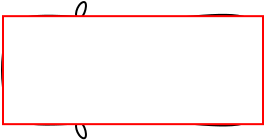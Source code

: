 <?xml version="1.0" encoding="UTF-8"?>
<dia:diagram xmlns:dia="http://www.lysator.liu.se/~alla/dia/">
  <dia:layer name="Háttér" visible="true" active="true">
    <dia:object type="Standard - Beziergon" version="0" id="O0">
      <dia:attribute name="obj_pos">
        <dia:point val="19.5,15"/>
      </dia:attribute>
      <dia:attribute name="obj_bb">
        <dia:rectangle val="18.7,9.683;31.85,15.317"/>
      </dia:attribute>
      <dia:attribute name="bez_points">
        <dia:point val="19.5,15"/>
        <dia:point val="18.5,14.5"/>
        <dia:point val="18.5,10.5"/>
        <dia:point val="19.5,10"/>
        <dia:point val="20.5,9.5"/>
        <dia:point val="23.5,10"/>
        <dia:point val="25.5,10"/>
        <dia:point val="27.5,10"/>
        <dia:point val="30.4,9.4"/>
        <dia:point val="31.2,10"/>
        <dia:point val="32,10.6"/>
        <dia:point val="32,14.4"/>
        <dia:point val="31.2,15"/>
        <dia:point val="30.4,15.6"/>
        <dia:point val="27.5,15"/>
        <dia:point val="25.5,15"/>
        <dia:point val="23.5,15"/>
        <dia:point val="20.5,15.5"/>
      </dia:attribute>
      <dia:attribute name="corner_types">
        <dia:enum val="-1124243664"/>
        <dia:enum val="0"/>
        <dia:enum val="0"/>
        <dia:enum val="0"/>
        <dia:enum val="0"/>
        <dia:enum val="0"/>
        <dia:enum val="0"/>
      </dia:attribute>
      <dia:attribute name="show_background">
        <dia:boolean val="true"/>
      </dia:attribute>
    </dia:object>
    <dia:object type="Standard - Beziergon" version="0" id="O1">
      <dia:attribute name="obj_pos">
        <dia:point val="22.8,9.1"/>
      </dia:attribute>
      <dia:attribute name="obj_bb">
        <dia:rectangle val="22.402,9.042;22.998,9.95"/>
      </dia:attribute>
      <dia:attribute name="bez_points">
        <dia:point val="22.8,9.1"/>
        <dia:point val="23.1,9"/>
        <dia:point val="22.9,9.9"/>
        <dia:point val="22.6,9.9"/>
        <dia:point val="22.3,9.9"/>
        <dia:point val="22.5,9.2"/>
      </dia:attribute>
      <dia:attribute name="corner_types">
        <dia:enum val="-1126182864"/>
        <dia:enum val="0"/>
        <dia:enum val="0"/>
      </dia:attribute>
      <dia:attribute name="show_background">
        <dia:boolean val="true"/>
      </dia:attribute>
    </dia:object>
    <dia:object type="Standard - Beziergon" version="0" id="O2">
      <dia:attribute name="obj_pos">
        <dia:point val="22.6,15.1"/>
      </dia:attribute>
      <dia:attribute name="obj_bb">
        <dia:rectangle val="22.402,15.05;22.998,15.958"/>
      </dia:attribute>
      <dia:attribute name="bez_points">
        <dia:point val="22.6,15.1"/>
        <dia:point val="22.9,15.1"/>
        <dia:point val="23.1,16"/>
        <dia:point val="22.8,15.9"/>
        <dia:point val="22.5,15.8"/>
        <dia:point val="22.3,15.1"/>
      </dia:attribute>
      <dia:attribute name="corner_types">
        <dia:enum val="-1126182864"/>
        <dia:enum val="0"/>
        <dia:enum val="0"/>
      </dia:attribute>
      <dia:attribute name="show_background">
        <dia:boolean val="true"/>
      </dia:attribute>
    </dia:object>
    <dia:object type="Standard - Beziergon" version="0" id="O3">
      <dia:attribute name="obj_pos">
        <dia:point val="29.2,10.4"/>
      </dia:attribute>
      <dia:attribute name="obj_bb">
        <dia:rectangle val="28.471,10.35;30,14.45"/>
      </dia:attribute>
      <dia:attribute name="bez_points">
        <dia:point val="29.2,10.4"/>
        <dia:point val="30.2,10.4"/>
        <dia:point val="30.2,14.4"/>
        <dia:point val="29.2,14.4"/>
        <dia:point val="28.2,14.4"/>
        <dia:point val="28.6,14"/>
        <dia:point val="28.6,12.4"/>
        <dia:point val="28.6,10.8"/>
        <dia:point val="28.2,10.4"/>
      </dia:attribute>
      <dia:attribute name="corner_types">
        <dia:enum val="-1122309424"/>
        <dia:enum val="0"/>
        <dia:enum val="0"/>
        <dia:enum val="0"/>
      </dia:attribute>
      <dia:attribute name="line_width">
        <dia:real val="0.1"/>
      </dia:attribute>
      <dia:attribute name="inner_color">
        <dia:color val="#74b1ef"/>
      </dia:attribute>
      <dia:attribute name="show_background">
        <dia:boolean val="true"/>
      </dia:attribute>
    </dia:object>
    <dia:object type="Standard - Beziergon" version="0" id="O4">
      <dia:attribute name="obj_pos">
        <dia:point val="22.6,10.4"/>
      </dia:attribute>
      <dia:attribute name="obj_bb">
        <dia:rectangle val="21.35,10.35;23.466,14.45"/>
      </dia:attribute>
      <dia:attribute name="bez_points">
        <dia:point val="22.6,10.4"/>
        <dia:point val="23.6,10.4"/>
        <dia:point val="23.4,11.8"/>
        <dia:point val="23.4,12.4"/>
        <dia:point val="23.4,13"/>
        <dia:point val="23.6,14.4"/>
        <dia:point val="22.6,14.4"/>
        <dia:point val="21.6,14.4"/>
        <dia:point val="21.4,13.4"/>
        <dia:point val="21.4,12.4"/>
        <dia:point val="21.4,11.4"/>
        <dia:point val="21.6,10.4"/>
      </dia:attribute>
      <dia:attribute name="corner_types">
        <dia:enum val="-1122309424"/>
        <dia:enum val="0"/>
        <dia:enum val="0"/>
        <dia:enum val="0"/>
        <dia:enum val="0"/>
      </dia:attribute>
      <dia:attribute name="line_width">
        <dia:real val="0.1"/>
      </dia:attribute>
      <dia:attribute name="inner_color">
        <dia:color val="#74b1ef"/>
      </dia:attribute>
      <dia:attribute name="show_background">
        <dia:boolean val="true"/>
      </dia:attribute>
    </dia:object>
    <dia:object type="Flowchart - Box" version="0" id="O5">
      <dia:attribute name="obj_pos">
        <dia:point val="18.8,9.8"/>
      </dia:attribute>
      <dia:attribute name="obj_bb">
        <dia:rectangle val="18.75,9.75;31.85,15.25"/>
      </dia:attribute>
      <dia:attribute name="elem_corner">
        <dia:point val="18.8,9.8"/>
      </dia:attribute>
      <dia:attribute name="elem_width">
        <dia:real val="13"/>
      </dia:attribute>
      <dia:attribute name="elem_height">
        <dia:real val="5.4"/>
      </dia:attribute>
      <dia:attribute name="border_width">
        <dia:real val="0.1"/>
      </dia:attribute>
      <dia:attribute name="border_color">
        <dia:color val="#ff0000"/>
      </dia:attribute>
      <dia:attribute name="show_background">
        <dia:boolean val="false"/>
      </dia:attribute>
      <dia:attribute name="padding">
        <dia:real val="0.5"/>
      </dia:attribute>
      <dia:attribute name="text">
        <dia:composite type="text">
          <dia:attribute name="string">
            <dia:string>##</dia:string>
          </dia:attribute>
          <dia:attribute name="font">
            <dia:font family="sans" style="0" name="Helvetica"/>
          </dia:attribute>
          <dia:attribute name="height">
            <dia:real val="0.8"/>
          </dia:attribute>
          <dia:attribute name="pos">
            <dia:point val="25.3,12.694"/>
          </dia:attribute>
          <dia:attribute name="color">
            <dia:color val="#000000"/>
          </dia:attribute>
          <dia:attribute name="alignment">
            <dia:enum val="1"/>
          </dia:attribute>
        </dia:composite>
      </dia:attribute>
    </dia:object>
  </dia:layer>
</dia:diagram>
